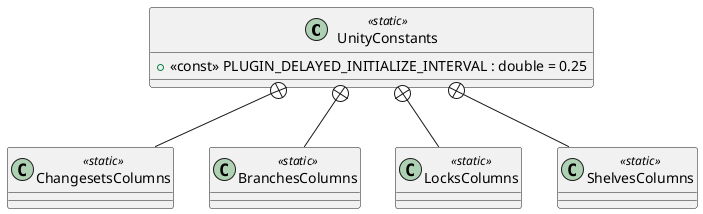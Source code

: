 @startuml
class UnityConstants <<static>> {
    + <<const>> PLUGIN_DELAYED_INITIALIZE_INTERVAL : double = 0.25
}
class ChangesetsColumns <<static>> {
}
class BranchesColumns <<static>> {
}
class LocksColumns <<static>> {
}
class ShelvesColumns <<static>> {
}
UnityConstants +-- ChangesetsColumns
UnityConstants +-- BranchesColumns
UnityConstants +-- LocksColumns
UnityConstants +-- ShelvesColumns
@enduml
